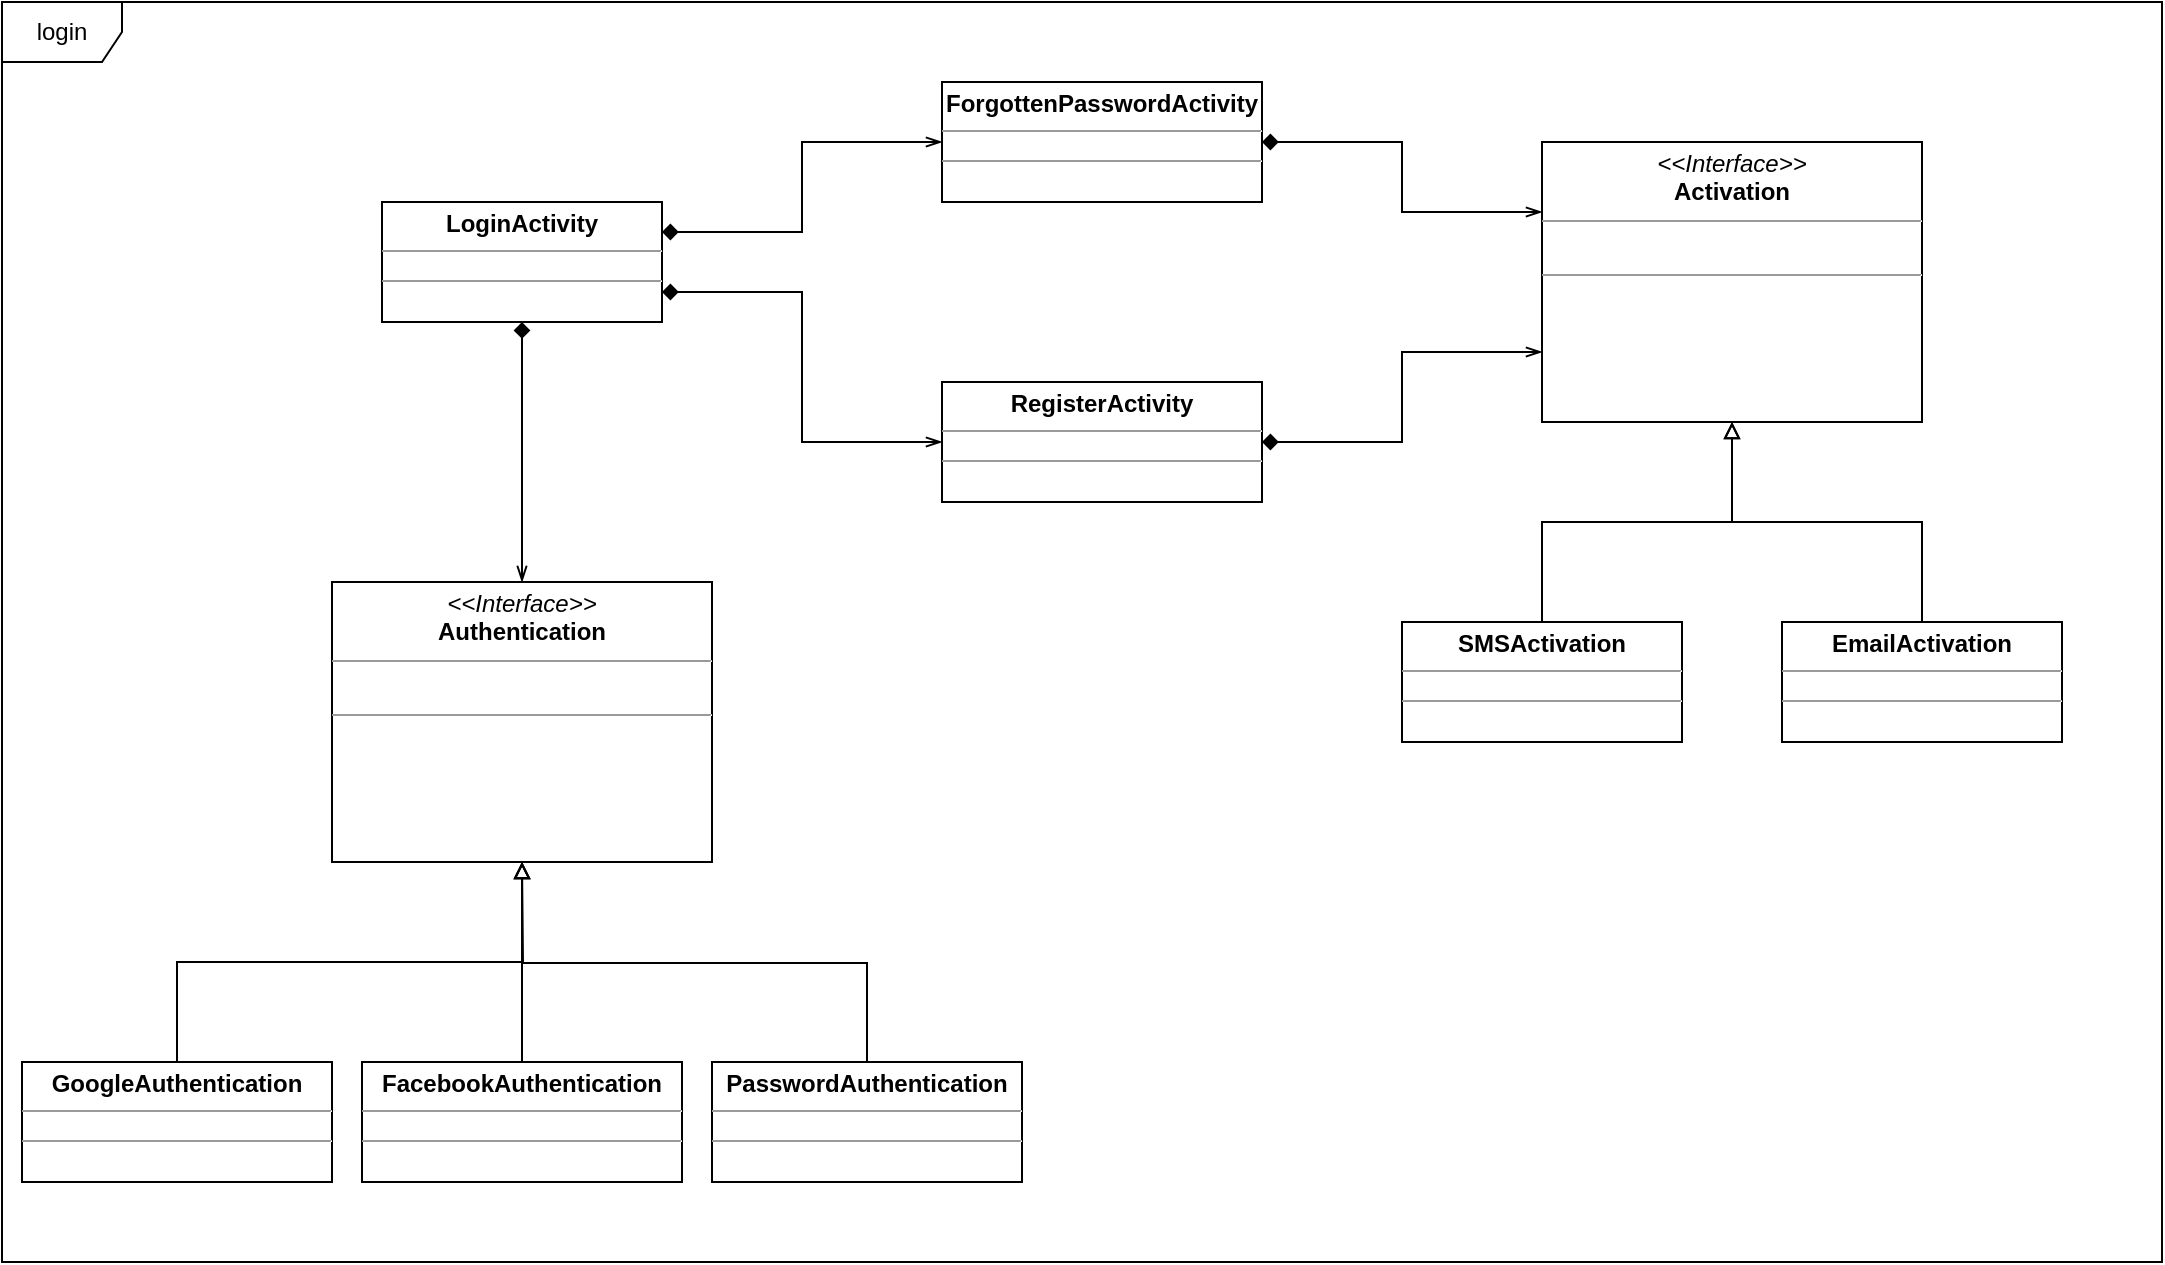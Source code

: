 <mxfile version="12.2.3" type="device" pages="1"><diagram name="Page-1" id="c4acf3e9-155e-7222-9cf6-157b1a14988f"><mxGraphModel dx="1408" dy="792" grid="1" gridSize="10" guides="1" tooltips="1" connect="1" arrows="1" fold="1" page="1" pageScale="1" pageWidth="850" pageHeight="1100" background="#ffffff" math="0" shadow="0"><root><mxCell id="0"/><mxCell id="1" parent="0"/><mxCell id="1N4uO-gGibId9SK5qYEY-62" value="login" style="shape=umlFrame;whiteSpace=wrap;html=1;" vertex="1" parent="1"><mxGeometry x="170" y="190" width="1080" height="630" as="geometry"/></mxCell><mxCell id="1N4uO-gGibId9SK5qYEY-1" style="edgeStyle=orthogonalEdgeStyle;rounded=0;orthogonalLoop=1;jettySize=auto;html=1;entryX=0.5;entryY=0;entryDx=0;entryDy=0;startArrow=diamond;startFill=1;endArrow=openThin;endFill=0;exitX=0.5;exitY=1;exitDx=0;exitDy=0;" edge="1" parent="1" source="1N4uO-gGibId9SK5qYEY-42" target="5d2195bd80daf111-15"><mxGeometry relative="1" as="geometry"><mxPoint x="430" y="368" as="sourcePoint"/></mxGeometry></mxCell><mxCell id="5d2195bd80daf111-15" value="&lt;p style=&quot;margin: 0px ; margin-top: 4px ; text-align: center&quot;&gt;&lt;i&gt;&amp;lt;&amp;lt;Interface&amp;gt;&amp;gt;&lt;/i&gt;&lt;br&gt;&lt;b&gt;Authentication&lt;/b&gt;&lt;/p&gt;&lt;hr size=&quot;1&quot;&gt;&lt;p style=&quot;margin: 0px ; margin-left: 4px&quot;&gt;&lt;br&gt;&lt;/p&gt;&lt;hr size=&quot;1&quot;&gt;&lt;p style=&quot;margin: 0px ; margin-left: 4px&quot;&gt;&lt;br&gt;&lt;/p&gt;" style="verticalAlign=top;align=left;overflow=fill;fontSize=12;fontFamily=Helvetica;html=1;rounded=0;shadow=0;comic=0;labelBackgroundColor=none;strokeWidth=1" parent="1" vertex="1"><mxGeometry x="335" y="480" width="190" height="140" as="geometry"/></mxCell><mxCell id="1N4uO-gGibId9SK5qYEY-36" style="edgeStyle=orthogonalEdgeStyle;rounded=0;orthogonalLoop=1;jettySize=auto;html=1;exitX=1;exitY=0.5;exitDx=0;exitDy=0;entryX=0;entryY=0.75;entryDx=0;entryDy=0;startArrow=diamond;startFill=1;endArrow=openThin;endFill=0;" edge="1" parent="1" source="1N4uO-gGibId9SK5qYEY-43" target="1N4uO-gGibId9SK5qYEY-25"><mxGeometry relative="1" as="geometry"><mxPoint x="820" y="380" as="sourcePoint"/></mxGeometry></mxCell><mxCell id="1N4uO-gGibId9SK5qYEY-37" style="edgeStyle=orthogonalEdgeStyle;rounded=0;orthogonalLoop=1;jettySize=auto;html=1;exitX=1;exitY=0.5;exitDx=0;exitDy=0;entryX=0;entryY=0.25;entryDx=0;entryDy=0;startArrow=diamond;startFill=1;endArrow=openThin;endFill=0;" edge="1" parent="1" source="1N4uO-gGibId9SK5qYEY-44" target="1N4uO-gGibId9SK5qYEY-25"><mxGeometry relative="1" as="geometry"><mxPoint x="1170" y="380" as="sourcePoint"/></mxGeometry></mxCell><mxCell id="1N4uO-gGibId9SK5qYEY-25" value="&lt;p style=&quot;margin: 0px ; margin-top: 4px ; text-align: center&quot;&gt;&lt;i&gt;&amp;lt;&amp;lt;Interface&amp;gt;&amp;gt;&lt;/i&gt;&lt;br&gt;&lt;b&gt;Activation&lt;/b&gt;&lt;/p&gt;&lt;hr size=&quot;1&quot;&gt;&lt;p style=&quot;margin: 0px ; margin-left: 4px&quot;&gt;&lt;br&gt;&lt;/p&gt;&lt;hr size=&quot;1&quot;&gt;&lt;p style=&quot;margin: 0px ; margin-left: 4px&quot;&gt;&lt;br&gt;&lt;/p&gt;" style="verticalAlign=top;align=left;overflow=fill;fontSize=12;fontFamily=Helvetica;html=1;rounded=0;shadow=0;comic=0;labelBackgroundColor=none;strokeWidth=1" vertex="1" parent="1"><mxGeometry x="940" y="260" width="190" height="140" as="geometry"/></mxCell><mxCell id="1N4uO-gGibId9SK5qYEY-55" style="edgeStyle=orthogonalEdgeStyle;rounded=0;orthogonalLoop=1;jettySize=auto;html=1;exitX=1;exitY=0.25;exitDx=0;exitDy=0;entryX=0;entryY=0.5;entryDx=0;entryDy=0;startArrow=diamond;startFill=1;endArrow=openThin;endFill=0;" edge="1" parent="1" source="1N4uO-gGibId9SK5qYEY-42" target="1N4uO-gGibId9SK5qYEY-44"><mxGeometry relative="1" as="geometry"/></mxCell><mxCell id="1N4uO-gGibId9SK5qYEY-56" style="edgeStyle=orthogonalEdgeStyle;rounded=0;orthogonalLoop=1;jettySize=auto;html=1;exitX=1;exitY=0.75;exitDx=0;exitDy=0;entryX=0;entryY=0.5;entryDx=0;entryDy=0;startArrow=diamond;startFill=1;endArrow=openThin;endFill=0;" edge="1" parent="1" source="1N4uO-gGibId9SK5qYEY-42" target="1N4uO-gGibId9SK5qYEY-43"><mxGeometry relative="1" as="geometry"/></mxCell><mxCell id="1N4uO-gGibId9SK5qYEY-42" value="&lt;p style=&quot;margin: 0px ; margin-top: 4px ; text-align: center&quot;&gt;&lt;b&gt;LoginActivity&lt;/b&gt;&lt;/p&gt;&lt;hr size=&quot;1&quot;&gt;&lt;div style=&quot;height: 2px&quot;&gt;&lt;/div&gt;&lt;hr size=&quot;1&quot;&gt;&lt;div style=&quot;height: 2px&quot;&gt;&lt;/div&gt;" style="verticalAlign=top;align=left;overflow=fill;fontSize=12;fontFamily=Helvetica;html=1;" vertex="1" parent="1"><mxGeometry x="360" y="290" width="140" height="60" as="geometry"/></mxCell><mxCell id="1N4uO-gGibId9SK5qYEY-43" value="&lt;p style=&quot;margin: 0px ; margin-top: 4px ; text-align: center&quot;&gt;&lt;b&gt;RegisterActivity&lt;/b&gt;&lt;/p&gt;&lt;hr size=&quot;1&quot;&gt;&lt;div style=&quot;height: 2px&quot;&gt;&lt;/div&gt;&lt;hr size=&quot;1&quot;&gt;&lt;div style=&quot;height: 2px&quot;&gt;&lt;/div&gt;" style="verticalAlign=top;align=left;overflow=fill;fontSize=12;fontFamily=Helvetica;html=1;" vertex="1" parent="1"><mxGeometry x="640" y="380" width="160" height="60" as="geometry"/></mxCell><mxCell id="1N4uO-gGibId9SK5qYEY-44" value="&lt;p style=&quot;margin: 0px ; margin-top: 4px ; text-align: center&quot;&gt;&lt;b&gt;ForgottenPasswordActivity&lt;/b&gt;&lt;/p&gt;&lt;hr size=&quot;1&quot;&gt;&lt;div style=&quot;height: 2px&quot;&gt;&lt;/div&gt;&lt;hr size=&quot;1&quot;&gt;&lt;div style=&quot;height: 2px&quot;&gt;&lt;/div&gt;" style="verticalAlign=top;align=left;overflow=fill;fontSize=12;fontFamily=Helvetica;html=1;" vertex="1" parent="1"><mxGeometry x="640" y="230" width="160" height="60" as="geometry"/></mxCell><mxCell id="1N4uO-gGibId9SK5qYEY-54" style="edgeStyle=orthogonalEdgeStyle;rounded=0;orthogonalLoop=1;jettySize=auto;html=1;startArrow=none;startFill=0;endArrow=block;endFill=0;" edge="1" parent="1" source="1N4uO-gGibId9SK5qYEY-49" target="5d2195bd80daf111-15"><mxGeometry relative="1" as="geometry"/></mxCell><mxCell id="1N4uO-gGibId9SK5qYEY-49" value="&lt;p style=&quot;margin: 0px ; margin-top: 4px ; text-align: center&quot;&gt;&lt;b&gt;GoogleAuthentication&lt;/b&gt;&lt;/p&gt;&lt;hr size=&quot;1&quot;&gt;&lt;div style=&quot;height: 2px&quot;&gt;&lt;/div&gt;&lt;hr size=&quot;1&quot;&gt;&lt;div style=&quot;height: 2px&quot;&gt;&lt;/div&gt;" style="verticalAlign=top;align=left;overflow=fill;fontSize=12;fontFamily=Helvetica;html=1;" vertex="1" parent="1"><mxGeometry x="180" y="720" width="155" height="60" as="geometry"/></mxCell><mxCell id="1N4uO-gGibId9SK5qYEY-52" style="edgeStyle=orthogonalEdgeStyle;rounded=0;orthogonalLoop=1;jettySize=auto;html=1;exitX=0.5;exitY=0;exitDx=0;exitDy=0;startArrow=none;startFill=0;endArrow=block;endFill=0;" edge="1" parent="1" source="1N4uO-gGibId9SK5qYEY-50" target="5d2195bd80daf111-15"><mxGeometry relative="1" as="geometry"/></mxCell><mxCell id="1N4uO-gGibId9SK5qYEY-50" value="&lt;p style=&quot;margin: 0px ; margin-top: 4px ; text-align: center&quot;&gt;&lt;b&gt;FacebookAuthentication&lt;/b&gt;&lt;/p&gt;&lt;hr size=&quot;1&quot;&gt;&lt;div style=&quot;height: 2px&quot;&gt;&lt;/div&gt;&lt;hr size=&quot;1&quot;&gt;&lt;div style=&quot;height: 2px&quot;&gt;&lt;/div&gt;" style="verticalAlign=top;align=left;overflow=fill;fontSize=12;fontFamily=Helvetica;html=1;" vertex="1" parent="1"><mxGeometry x="350" y="720" width="160" height="60" as="geometry"/></mxCell><mxCell id="1N4uO-gGibId9SK5qYEY-53" style="edgeStyle=orthogonalEdgeStyle;rounded=0;orthogonalLoop=1;jettySize=auto;html=1;exitX=0.5;exitY=0;exitDx=0;exitDy=0;startArrow=none;startFill=0;endArrow=block;endFill=0;" edge="1" parent="1" source="1N4uO-gGibId9SK5qYEY-51"><mxGeometry relative="1" as="geometry"><mxPoint x="430" y="620" as="targetPoint"/></mxGeometry></mxCell><mxCell id="1N4uO-gGibId9SK5qYEY-51" value="&lt;p style=&quot;margin: 0px ; margin-top: 4px ; text-align: center&quot;&gt;&lt;b&gt;PasswordAuthentication&lt;/b&gt;&lt;/p&gt;&lt;hr size=&quot;1&quot;&gt;&lt;div style=&quot;height: 2px&quot;&gt;&lt;/div&gt;&lt;hr size=&quot;1&quot;&gt;&lt;div style=&quot;height: 2px&quot;&gt;&lt;/div&gt;" style="verticalAlign=top;align=left;overflow=fill;fontSize=12;fontFamily=Helvetica;html=1;" vertex="1" parent="1"><mxGeometry x="525" y="720" width="155" height="60" as="geometry"/></mxCell><mxCell id="1N4uO-gGibId9SK5qYEY-60" style="edgeStyle=orthogonalEdgeStyle;rounded=0;orthogonalLoop=1;jettySize=auto;html=1;startArrow=none;startFill=0;endArrow=block;endFill=0;" edge="1" parent="1" source="1N4uO-gGibId9SK5qYEY-58" target="1N4uO-gGibId9SK5qYEY-25"><mxGeometry relative="1" as="geometry"/></mxCell><mxCell id="1N4uO-gGibId9SK5qYEY-58" value="&lt;p style=&quot;margin: 0px ; margin-top: 4px ; text-align: center&quot;&gt;&lt;b&gt;SMSActivation&lt;/b&gt;&lt;/p&gt;&lt;hr size=&quot;1&quot;&gt;&lt;div style=&quot;height: 2px&quot;&gt;&lt;/div&gt;&lt;hr size=&quot;1&quot;&gt;&lt;div style=&quot;height: 2px&quot;&gt;&lt;/div&gt;" style="verticalAlign=top;align=left;overflow=fill;fontSize=12;fontFamily=Helvetica;html=1;" vertex="1" parent="1"><mxGeometry x="870" y="500" width="140" height="60" as="geometry"/></mxCell><mxCell id="1N4uO-gGibId9SK5qYEY-61" style="edgeStyle=orthogonalEdgeStyle;rounded=0;orthogonalLoop=1;jettySize=auto;html=1;exitX=0.5;exitY=0;exitDx=0;exitDy=0;startArrow=none;startFill=0;endArrow=block;endFill=0;" edge="1" parent="1" source="1N4uO-gGibId9SK5qYEY-59" target="1N4uO-gGibId9SK5qYEY-25"><mxGeometry relative="1" as="geometry"/></mxCell><mxCell id="1N4uO-gGibId9SK5qYEY-59" value="&lt;p style=&quot;margin: 0px ; margin-top: 4px ; text-align: center&quot;&gt;&lt;b&gt;EmailActivation&lt;/b&gt;&lt;/p&gt;&lt;hr size=&quot;1&quot;&gt;&lt;div style=&quot;height: 2px&quot;&gt;&lt;/div&gt;&lt;hr size=&quot;1&quot;&gt;&lt;div style=&quot;height: 2px&quot;&gt;&lt;/div&gt;" style="verticalAlign=top;align=left;overflow=fill;fontSize=12;fontFamily=Helvetica;html=1;" vertex="1" parent="1"><mxGeometry x="1060" y="500" width="140" height="60" as="geometry"/></mxCell></root></mxGraphModel></diagram></mxfile>